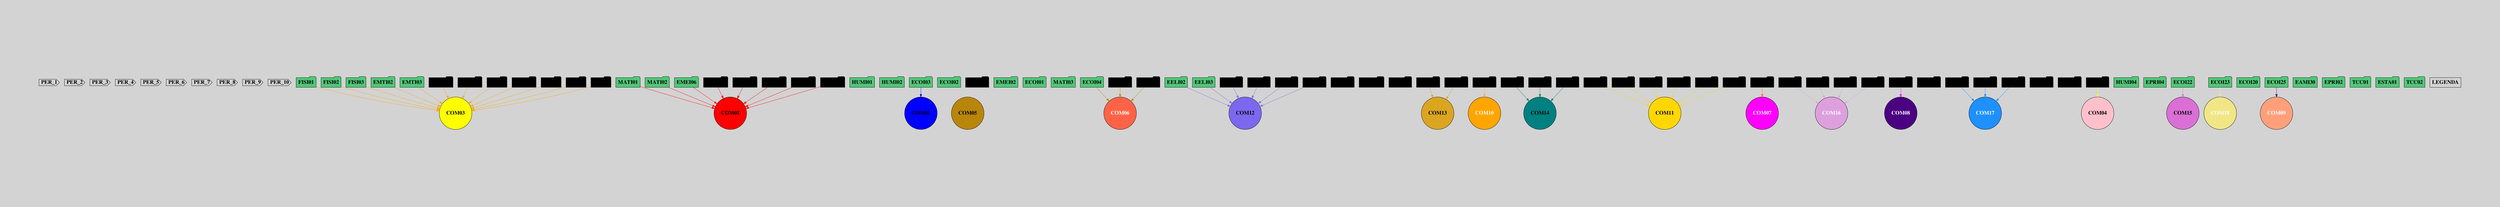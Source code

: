 digraph {
graph [pad="2,4" bgcolor=lightgray]
node [style=filled shape=cds fontsize=20.0 fontname="times bold"]
PER_1 [fillcolor="#d3d3d3" fontcolor="black" pos="0,18!"]
PER_2 [fillcolor="#d3d3d3" fontcolor="black" pos="2,18!"]
PER_3 [fillcolor="#d3d3d3" fontcolor="black" pos="4,18!"]
PER_4 [fillcolor="#d3d3d3" fontcolor="black" pos="6,18!"]
PER_5 [fillcolor="#d3d3d3" fontcolor="black" pos="8,18!"]
PER_6 [fillcolor="#d3d3d3" fontcolor="black" pos="10,18!"]
PER_7 [fillcolor="#d3d3d3" fontcolor="black" pos="12,18!"]
PER_8 [fillcolor="#d3d3d3" fontcolor="black" pos="14,18!"]
PER_9 [fillcolor="#d3d3d3" fontcolor="black" pos="16,18!"]
PER_10 [fillcolor="#d3d3d3" fontcolor="black" pos="18,18!"]
node [style=filled shape=folder fontsize=20.0 fontname="times bold"]
FISI01 [fillcolor="#50c878 "fontcolor="Black"pos="0,0!"]
MATI01 [fillcolor="#50c878 "fontcolor="Black"pos="0,2!"]
MATI02 [fillcolor="#50c878 "fontcolor="Black"pos="0,4!"]
HUMI01 [fillcolor="#50c878 "fontcolor="Black"pos="0,6!"]
HUMI02 [fillcolor="#50c878 "fontcolor="Black"pos="0,8!"]
ECOI03 [fillcolor="#50c878 "fontcolor="Black"pos="0,10!"]
ECOI02 [fillcolor="#50c878 "fontcolor="Black"pos="0,12!"]
EMEI02 [fillcolor="#50c878 "fontcolor="Black"pos="0,14!"]
ECOI01 [fillcolor="#50c878 "fontcolor="Black"pos="0,16!"]
FISI02 [fillcolor="#50c878 "fontcolor="Black"pos="2,0!"]
FISI03 [fillcolor="#50c878 "fontcolor="Black"pos="2,2!"]
EMEI06 [fillcolor="#50c878 "fontcolor="Black"pos="2,4!"]
MATI03 [fillcolor="#50c878 "fontcolor="Black"pos="2,6!"]
ECOI04 [fillcolor="#50c878 "fontcolor="Black"pos="2,8!"]
EMTI02 [fillcolor="#50c878 "fontcolor="Black"pos="2,10!"]
EMTI03 [fillcolor="#50c878 "fontcolor="Black"pos="2,12!"]
EELI02 [fillcolor="#50c878 "fontcolor="Black"pos="2,14!"]
EELI03 [fillcolor="#50c878 "fontcolor="Black"pos="2,16!"]
MATI06 [fillcolor="#ffff "fontcolor="Black"pos="4,0!"]
MATI07 [fillcolor="#ffff "fontcolor="Black"pos="4,2!"]
ECOI61 [fillcolor="#ffff "fontcolor="Black"pos="4,4!"]
HUMI06 [fillcolor="#ffff "fontcolor="Black"pos="4,6!"]
ECOI08 [fillcolor="#ffff "fontcolor="Black"pos="4,8!"]
EMEI07 [fillcolor="#ffff "fontcolor="Black"pos="4,10!"]
EMEI08 [fillcolor="#ffff "fontcolor="Black"pos="4,12!"]
FISI04 [fillcolor="#ffff "fontcolor="Black"pos="4,14!"]
EMBI02 [fillcolor="#ffff "fontcolor="Black"pos="4,16!"]
MATI05 [fillcolor="#ffff "fontcolor="Black"pos="6,0!"]
MATI08 [fillcolor="#ffff "fontcolor="Black"pos="6,2!"]
MATI04 [fillcolor="#ffff "fontcolor="Black"pos="6,4!"]
ECOI09 [fillcolor="#ffff "fontcolor="Black"pos="6,6!"]
FISI05 [fillcolor="#ffff "fontcolor="Black"pos="6,8!"]
FISI07 [fillcolor="#ffff "fontcolor="Black"pos="6,10!"]
EELI07 [fillcolor="#ffff "fontcolor="Black"pos="6,12!"]
ECOI11 [fillcolor="#ffff "fontcolor="Black"pos="8,0!"]
ECOI12 [fillcolor="#ffff "fontcolor="Black"pos="8,2!"]
ECOI14 [fillcolor="#ffff "fontcolor="Black"pos="8,4!"]
ECAI26 [fillcolor="#ffff "fontcolor="Black"pos="8,6!"]
ECOI10 [fillcolor="#ffff "fontcolor="Black"pos="8,8!"]
EELI10 [fillcolor="#ffff "fontcolor="Black"pos="8,10!"]
EELI11 [fillcolor="#ffff "fontcolor="Black"pos="8,12!"]
FISI06 [fillcolor="#ffff "fontcolor="Black"pos="8,14!"]
ECOI32 [fillcolor="#ffff "fontcolor="Black"pos="10,0!"]
ECOI13 [fillcolor="#ffff "fontcolor="Black"pos="10,2!"]
EELI14 [fillcolor="#ffff "fontcolor="Black"pos="10,4!"]
EELI15 [fillcolor="#ffff "fontcolor="Black"pos="10,6!"]
ECOI15 [fillcolor="#ffff "fontcolor="Black"pos="10,8!"]
ECAI29 [fillcolor="#ffff "fontcolor="Black"pos="10,10!"]
EELI12 [fillcolor="#ffff "fontcolor="Black"pos="10,12!"]
ECOI16 [fillcolor="#ffff "fontcolor="Black"pos="10,14!"]
EELI13 [fillcolor="#ffff "fontcolor="Black"pos="10,16!"]
ECOI26 [fillcolor="#ffff "fontcolor="Black"pos="12,0!"]
ECAI11 [fillcolor="#ffff "fontcolor="Black"pos="12,2!"]
ECAI04 [fillcolor="#ffff "fontcolor="Black"pos="12,4!"]
ECAI13 [fillcolor="#ffff "fontcolor="Black"pos="12,6!"]
ECAI44 [fillcolor="#ffff "fontcolor="Black"pos="12,8!"]
ECOI18 [fillcolor="#ffff "fontcolor="Black"pos="12,10!"]
ECOI19 [fillcolor="#ffff "fontcolor="Black"pos="12,12!"]
ECOI17 [fillcolor="#ffff "fontcolor="Black"pos="12,14!"]
ECOI24 [fillcolor="#ffff "fontcolor="Black"pos="14,0!"]
EPRI30 [fillcolor="#ffff "fontcolor="Black"pos="14,2!"]
ECOI07 [fillcolor="#ffff "fontcolor="Black"pos="14,4!"]
ECAI07 [fillcolor="#ffff "fontcolor="Black"pos="14,6!"]
ECAI05 [fillcolor="#ffff "fontcolor="Black"pos="14,8!"]
ECOI21 [fillcolor="#ffff "fontcolor="Black"pos="14,10!"]
HUMI04 [fillcolor="#50c878 "fontcolor="Black"pos="16,0!"]
EPRI04 [fillcolor="#50c878 "fontcolor="Black"pos="16,2!"]
ECOI22 [fillcolor="#50c878 "fontcolor="Black"pos="16,4!"]
ECOI23 [fillcolor="#50c878 "fontcolor="Black"pos="16,6!"]
ECOI20 [fillcolor="#50c878 "fontcolor="Black"pos="16,8!"]
ECOI25 [fillcolor="#50c878 "fontcolor="Black"pos="16,10!"]
EAMI30 [fillcolor="#50c878 "fontcolor="Black"pos="16,12!"]
EPRI02 [fillcolor="#50c878 "fontcolor="Black"pos="16,14!"]
TCC01 [fillcolor="#50c878 "fontcolor="Black"pos="16,16!"]
ESTA01 [fillcolor="#50c878 "fontcolor="Black"pos="18,0!"]
TCC02 [fillcolor="#50c878 "fontcolor="Black"pos="18,2!"]
node [style=filled shape=circle fontsize=20.0 fontname="times bold"]
COM01 [fillcolor="#ff0000" fontcolor="Black" pos="22,0!"]
COM02 [fillcolor="#0000ff" fontcolor="Black" pos="22,2!"]
COM03 [fillcolor="#ffff00" fontcolor="Black" pos="22,4!"]
COM04 [fillcolor="#ffc0cb" fontcolor="Black" pos="22,6!"]
COM05 [fillcolor="#b8860b" fontcolor="Black" pos="22,8!"]
COM06 [fillcolor="#ff6347" fontcolor="White" pos="22,10!"]
COM07 [fillcolor="#ff00ff" fontcolor="White" pos="22,12!"]
COM08 [fillcolor="#4b0082" fontcolor="White" pos="22,14!"]
COM09 [fillcolor="#ffa07a" fontcolor="White" pos="22,16!"]
COM10 [fillcolor="#ffa500" fontcolor="White" pos="24,0!"]
COM11 [fillcolor="#ffd700" fontcolor="Black" pos="24,2!"]
COM12 [fillcolor="#7b68ee" fontcolor="Black" pos="24,4!"]
COM13 [fillcolor="#daa520" fontcolor="Black" pos="24,6!"]
COM14 [fillcolor="#008080" fontcolor="Black" pos="24,8!"]
COM15 [fillcolor="#da70d6" fontcolor="Black" pos="24,10!"]
COM16 [fillcolor="#dda0dd" fontcolor="White" pos="24,12!"]
COM17 [fillcolor="#1e90ff" fontcolor="White" pos="24,14!"]
COM18 [fillcolor="#f0e686" fontcolor="White" pos="24,16!"]
node [style=filled shape=box fontsize=20.0 fontname="times bold"]
LEGENDA [fillcolor="#d3d3d3" fontcolor="black" pos="22,18!"]
 edge [style="", weight=10,color=orange, len=.2]
FISI01 -> COM03
 edge [style="", weight=10,color=Red, len=.2]
MATI01 -> COM01
 edge [style="", weight=10,color=Red, len=.2]
MATI02 -> COM01
 edge [style="", weight=10,color=Blue, len=.2]
ECOI03 -> COM02
 edge [style="", weight=10,color=pink, len=.2]
ECOI02 -> COM05
 edge [style="", weight=10,color=orange, len=.2]
FISI02 -> COM03
 edge [style="", weight=10,color=orange, len=.2]
FISI03 -> COM03
 edge [style="", weight=10,color=Red, len=.2]
EMEI06 -> COM01
 edge [style="", weight=10,color=darkgoldenrod, len=.2]
ECOI04 -> COM06
 edge [style="", weight=10,color=orange, len=.2]
EMTI02 -> COM03
 edge [style="", weight=10,color=orange, len=.2]
EMTI03 -> COM03
 edge [style="", weight=10,color=mediumslateblue, len=.2]
EELI02 -> COM12
 edge [style="", weight=10,color=mediumslateblue, len=.2]
EELI03 -> COM12
 edge [style="", weight=10,color=Red, len=.2]
MATI06 -> COM01
 edge [style="", weight=10,color=Red, len=.2]
MATI07 -> COM01
 edge [style="", weight=10,color=darkgoldenrod, len=.2]
ECOI08 -> COM06
 edge [style="", weight=10,color=orange, len=.2]
EMEI07 -> COM03
 edge [style="", weight=10,color=orange, len=.2]
EMEI08 -> COM03
 edge [style="", weight=10,color=orange, len=.2]
FISI04 -> COM03
 edge [style="", weight=10,color=orange, len=.2]
EMBI02 -> COM03
 edge [style="", weight=10,color=Red, len=.2]
MATI05 -> COM01
 edge [style="", weight=10,color=Red, len=.2]
MATI08 -> COM01
 edge [style="", weight=10,color=Red, len=.2]
MATI04 -> COM01
 edge [style="", weight=10,color=pink, len=.2]
ECOI09 -> COM05
 edge [style="", weight=10,color=orange, len=.2]
FISI05 -> COM03
 edge [style="", weight=10,color=orange, len=.2]
FISI07 -> COM03
 edge [style="", weight=10,color=darkgoldenrod, len=.2]
ECOI11 -> COM06
 edge [style="", weight=10,color=goldenrod, len=.2]
ECOI12 -> COM13
 edge [style="", weight=10,color=lightsalmon, len=.2]
ECOI14 -> COM10
 edge [style="", weight=10,color=teal, len=.2]
ECAI26 -> COM14
 edge [style="", weight=10,color=gold, len=.2]
ECOI10 -> COM11
 edge [style="", weight=10,color=gold, len=.2]
EELI10 -> COM11
 edge [style="", weight=10,color=gold, len=.2]
EELI11 -> COM11
 edge [style="", weight=10,color=orange, len=.2]
FISI06 -> COM03
 edge [style="", weight=10,color=gold, len=.2]
ECOI32 -> COM11
 edge [style="", weight=10,color=tomato, len=.2]
ECOI13 -> COM07
 edge [style="", weight=10,color=mediumslateblue, len=.2]
EELI14 -> COM12
 edge [style="", weight=10,color=mediumslateblue, len=.2]
EELI15 -> COM12
 edge [style="", weight=10,color=goldenrod, len=.2]
ECOI15 -> COM13
 edge [style="", weight=10,color=plum, len=.2]
ECAI29 -> COM16
 edge [style="", weight=10,color=gold, len=.2]
EELI12 -> COM11
 edge [style="", weight=10,color=magenta, len=.2]
ECOI16 -> COM08
 edge [style="", weight=10,color=gold, len=.2]
EELI13 -> COM11
 edge [style="", weight=10,color=mediumslateblue, len=.2]
ECAI11 -> COM12
 edge [style="", weight=10,color=plum, len=.2]
ECAI04 -> COM16
 edge [style="", weight=10,color=teal, len=.2]
ECAI13 -> COM14
 edge [style="", weight=10,color=teal, len=.2]
ECAI44 -> COM14
 edge [style="", weight=10,color=dodgerblue, len=.2]
ECOI18 -> COM17
 edge [style="", weight=10,color=dodgerblue, len=.2]
ECOI19 -> COM17
 edge [style="", weight=10,color=yellow, len=.2]
EPRI30 -> COM04
 edge [style="", weight=10,color=mediumslateblue, len=.2]
ECOI07 -> COM12
 edge [style="", weight=10,color=plum, len=.2]
ECAI07 -> COM16
 edge [style="", weight=10,color=plum, len=.2]
ECAI05 -> COM16
 edge [style="", weight=10,color=dodgerblue, len=.2]
ECOI21 -> COM17
 edge [style="", weight=10,color=orchid, len=.2]
ECOI22 -> COM15
 edge [style="", weight=10,color=khaki, len=.2]
ECOI23 -> COM18
 edge [style="", weight=10,color=indigo, len=.2]
ECOI25 -> COM09
}

